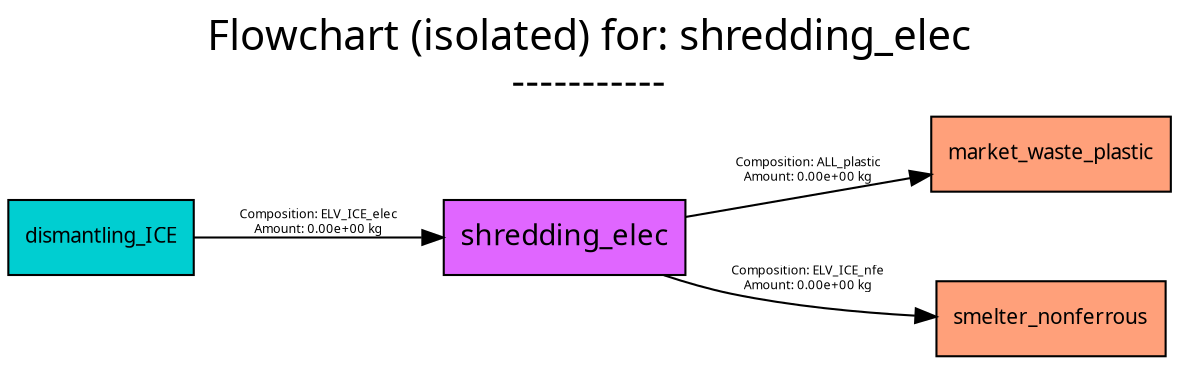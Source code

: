 digraph {
	graph [bb="0,0,527,167",
		font=Cabin,
		fontname=Cabin,
		fontsize=20,
		label="Flowchart (isolated) for: shredding_elec
-----------",
		labeljust=c,
		labelloc=tc,
		lheight=0.61,
		lp="263.5,141",
		lwidth=4.61,
		nodesep=0.6,
		rankdir=LR,
		ranksep=0.6
	];
	node [label="\N"];
	shredding_elec	[fillcolor=mediumorchid1,
		fontname=Cabin,
		fontsize=14,
		height=0.5,
		pos="252.5,57",
		shape=box,
		style=filled,
		width=1.4861];
	market_waste_plastic	[fillcolor=lightsalmon1,
		fontname=Cabin,
		fontsize=10,
		height=0.5,
		pos="472.5,97",
		shape=box,
		style=filled,
		width=1.5139];
	shredding_elec -> market_waste_plastic	[color=black,
		fontname=Cabin,
		fontsize=6,
		label="Composition: ALL_plastic
Amount: 0.00e+00 kg",
		lp="362,89",
		pos="e,417.7,87.128 306.27,66.683 336.74,72.274 375.29,79.347 407.49,85.255"];
	smelter_nonferrous	[fillcolor=lightsalmon1,
		fontname=Cabin,
		fontsize=10,
		height=0.5,
		pos="472.5,18",
		shape=box,
		style=filled,
		width=1.3889];
	shredding_elec -> smelter_nonferrous	[color=black,
		fontname=Cabin,
		fontsize=6,
		label="Composition: ELV_ICE_nfe
Amount: 0.00e+00 kg",
		lp="362,37",
		pos="e,422.21,18.912 297.45,38.904 307.35,35.438 317.92,32.207 328,30 355.27,24.028 386.06,20.983 412.1,19.447"];
	dismantling_ICE	[fillcolor=darkturquoise,
		fontname=Cabin,
		fontsize=10,
		height=0.5,
		pos="42.5,57",
		shape=box,
		style=filled,
		width=1.1806];
	dismantling_ICE -> shredding_elec	[color=black,
		fontname=Cabin,
		fontsize=6,
		label="Composition: ELV_ICE_elec
Amount: 0.00e+00 kg",
		lp="142,64",
		pos="e,198.88,57 85.092,57 114.75,57 155.14,57 188.7,57"];
}

